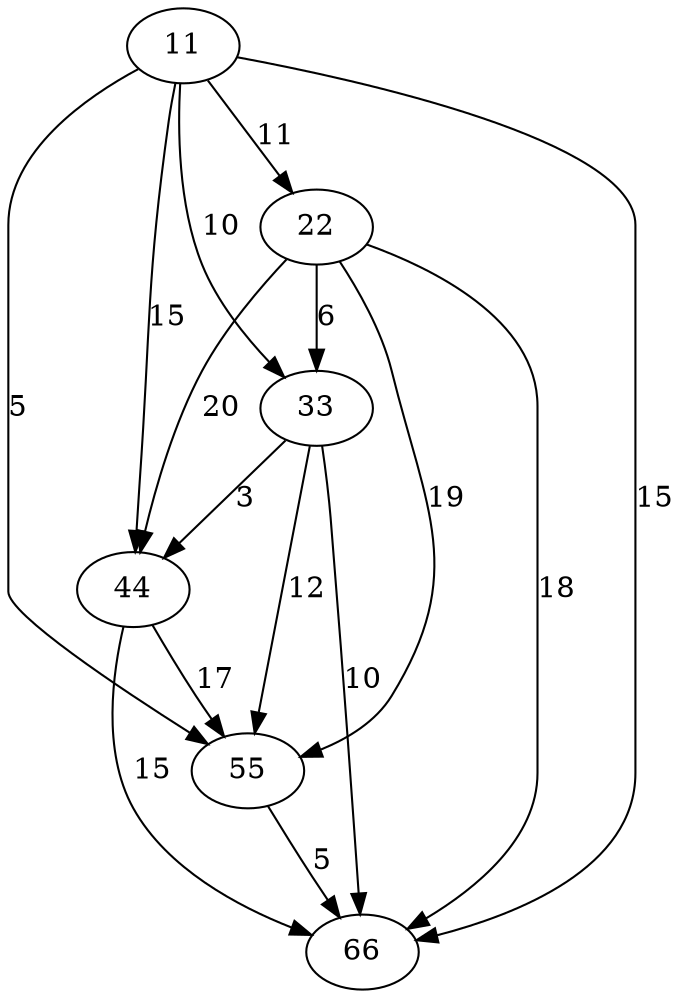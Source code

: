 digraph graph11 {
  11;
  22;
  33;
  44;
  55;
  66;
  11 -> 22 [label= 11];
  11 -> 33 [label= 10];
  11 -> 44 [label= 15];
  11 -> 55 [label= 5];
  11 -> 66 [label= 15];
  22 -> 33 [label= 6];
  22 -> 44 [label= 20];
  22 -> 55 [label= 19];
  22 -> 66 [label= 18];
  33 -> 44 [label= 3];
  33 -> 55 [label= 12];
  33 -> 66 [label= 10];
  44 -> 55 [label= 17];
  44 -> 66 [label= 15];
  55 -> 66 [label= 5];
}
